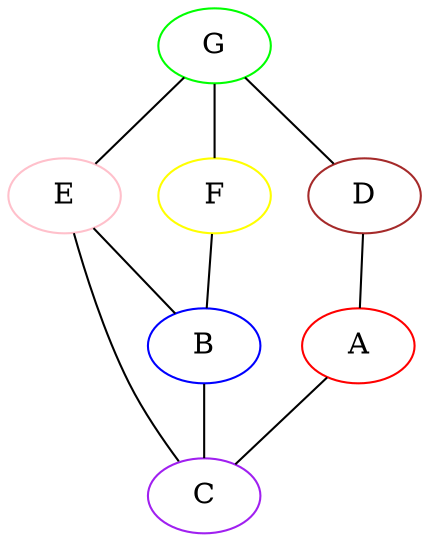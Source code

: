 graph "Processed Graph" {
	G [color=green]
	E [color=pink]
	D [color=brown]
	F [color=yellow]
	B [color=blue]
	A [color=red]
	C [color=purple]
	G -- E
	G -- D
	G -- F
	E -- B
	E -- C
	D -- A
	F -- B
	B -- C
	A -- C
}
